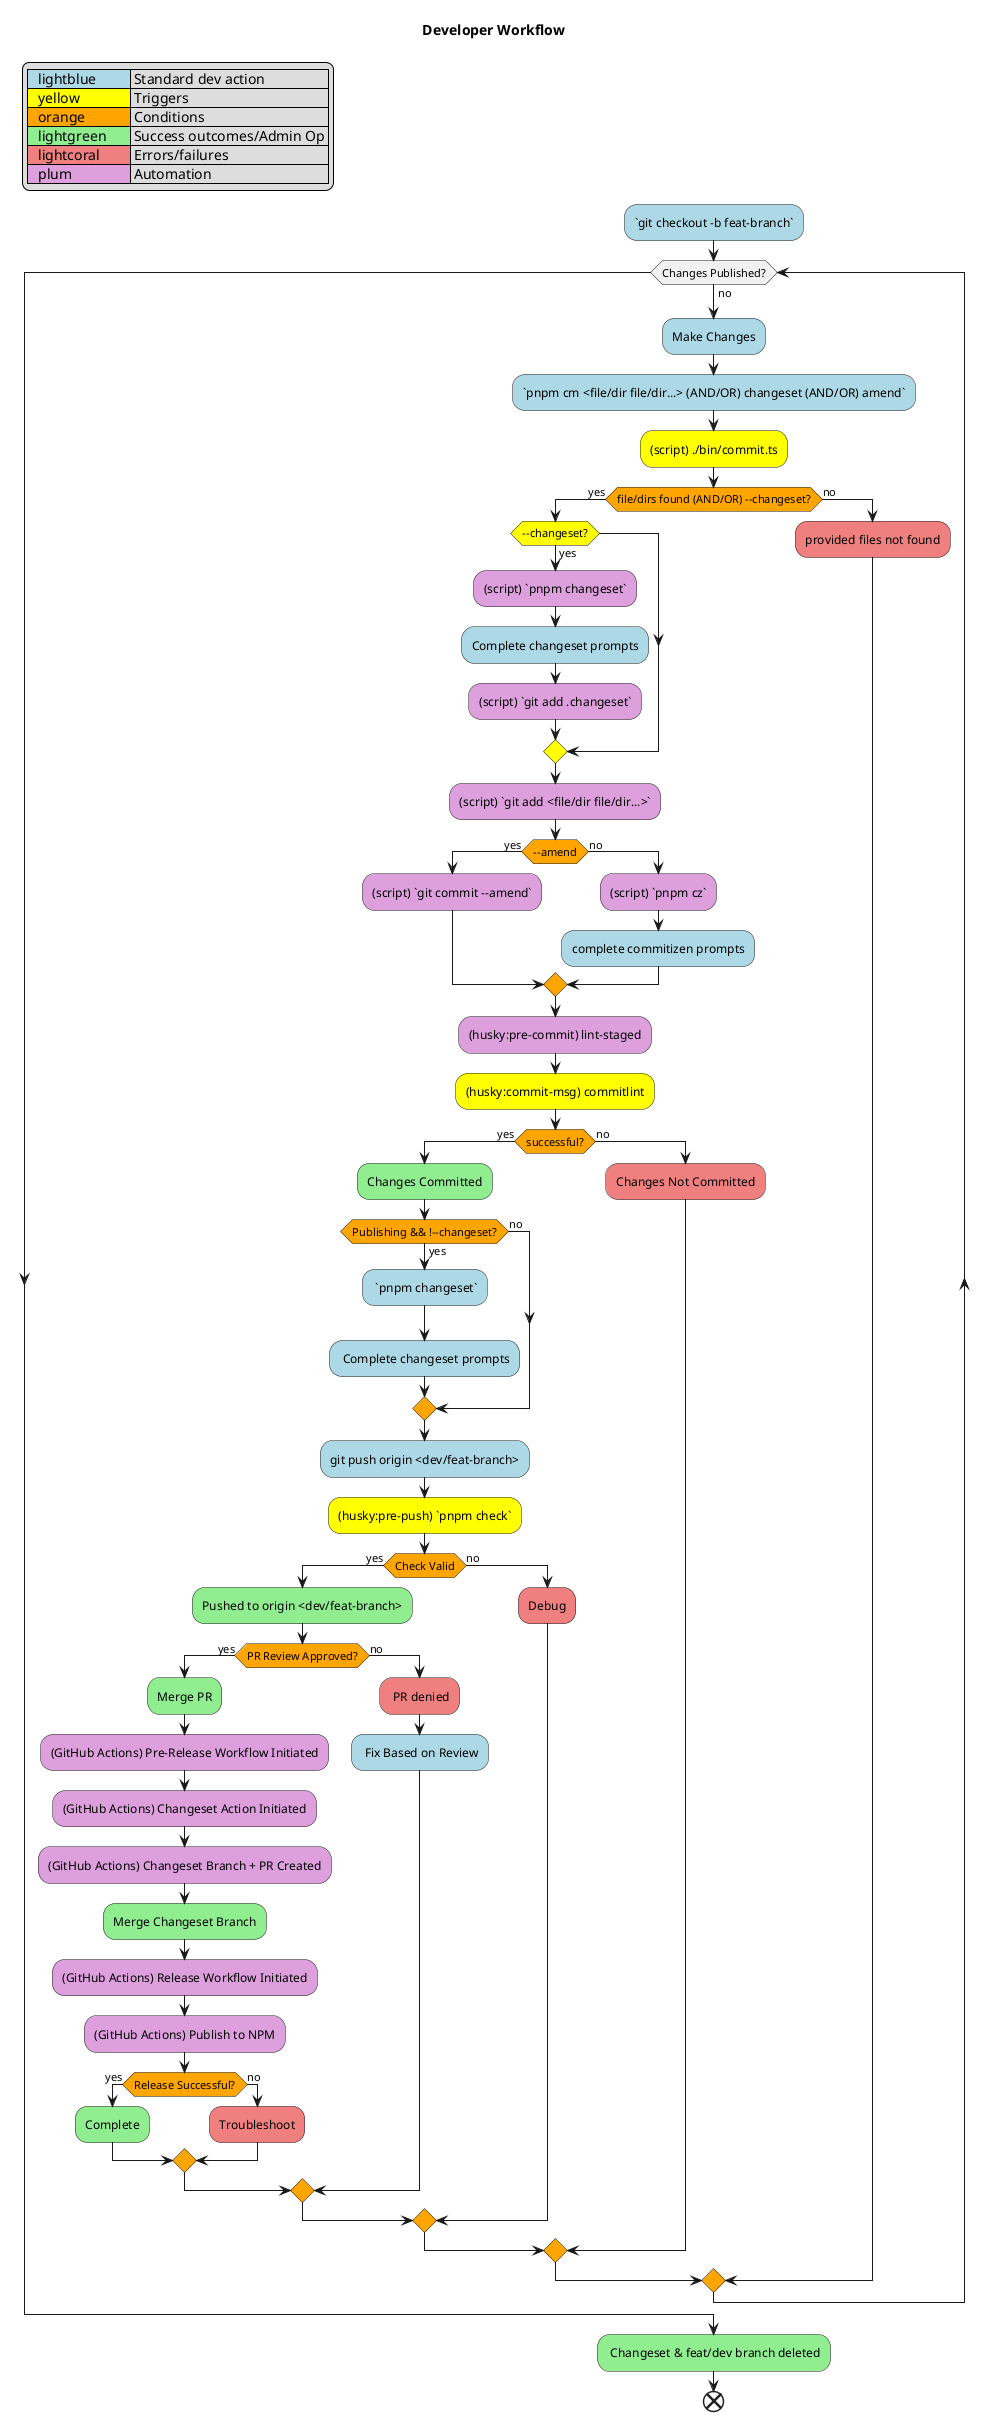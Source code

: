 @startuml Workflow

title Developer Workflow

legend top left
| <#lightblue>   lightblue      | Standard dev action       |
| <#yellow>   yellow            | Triggers                  |
| <#orange>   orange            | Conditions                |
| <#lightgreen>   lightgreen    | Success outcomes/Admin Op |
| <#lightcoral>   lightcoral    | Errors/failures           |
| <#plum>   plum                | Automation                |
end legend


#lightblue:`git checkout -b feat-branch`;
while (Changes Published?) is (no)
  #lightblue:Make Changes;
  #lightblue:`pnpm cm <file/dir file/dir...> (AND/OR) changeset (AND/OR) amend`;
  #yellow:(script) ./bin/commit.ts;
  #orange:if(file/dirs found (AND/OR) --changeset?) then (yes)
    #yellow:if (--changeset?) then (yes)
      #plum:(script) `pnpm changeset`;
      #lightblue:Complete changeset prompts;
      #plum:(script) `git add .changeset`;
    endif
    #plum:(script) `git add <file/dir file/dir...>`;
    #orange:if(--amend) then (yes)
    #plum:(script) `git commit --amend`;
    else (no)
      #plum:(script) `pnpm cz`;
      #lightblue:complete commitizen prompts;
    endif
    #plum:(husky:pre-commit) lint-staged;
    #yellow:(husky:commit-msg) commitlint;
    #orange:if(successful?) then (yes)
      #lightgreen:Changes Committed;
      #orange:if(Publishing && !--changeset?) then (yes)
        #lightblue: `pnpm changeset`;
        #lightblue: Complete changeset prompts;
      else (no)
      endif
      #lightblue:git push origin <dev/feat-branch>;
      #yellow:(husky:pre-push) `pnpm check`;
      #orange:if(Check Valid) then (yes)
        #lightgreen:Pushed to origin <dev/feat-branch>;
            #orange:if(PR Review Approved?) then (yes)
              #lightgreen:Merge PR;
              #plum:(GitHub Actions) Pre-Release Workflow Initiated;
              #plum:(GitHub Actions) Changeset Action Initiated;
              #plum:(GitHub Actions) Changeset Branch + PR Created;
              #lightgreen:Merge Changeset Branch;
              #plum:(GitHub Actions) Release Workflow Initiated;
              #plum:(GitHub Actions) Publish to NPM;
              #orange:if(Release Successful?) then (yes)
                #lightgreen:Complete;
              else (no)
                #lightcoral:Troubleshoot;
              endif            
            else (no)
              #lightcoral: PR denied;
              #lightblue: Fix Based on Review; 
            endif
      else (no)
        #lightcoral:Debug;
      endif
    else (no)
      #lightcoral:Changes Not Committed;
    endif 
  else (no)
    #lightcoral:provided files not found;
  endif
endwhile 
#lightgreen: Changeset & feat/dev branch deleted;
end

@enduml

